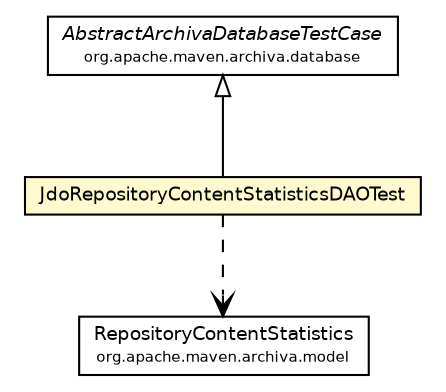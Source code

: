 #!/usr/local/bin/dot
#
# Class diagram 
# Generated by UmlGraph version 4.6 (http://www.spinellis.gr/sw/umlgraph)
#

digraph G {
	edge [fontname="Helvetica",fontsize=10,labelfontname="Helvetica",labelfontsize=10];
	node [fontname="Helvetica",fontsize=10,shape=plaintext];
	// org.apache.maven.archiva.database.AbstractArchivaDatabaseTestCase
	c30477 [label=<<table border="0" cellborder="1" cellspacing="0" cellpadding="2" port="p" href="../AbstractArchivaDatabaseTestCase.html">
		<tr><td><table border="0" cellspacing="0" cellpadding="1">
			<tr><td><font face="Helvetica-Oblique"> AbstractArchivaDatabaseTestCase </font></td></tr>
			<tr><td><font point-size="7.0"> org.apache.maven.archiva.database </font></td></tr>
		</table></td></tr>
		</table>>, fontname="Helvetica", fontcolor="black", fontsize=9.0];
	// org.apache.maven.archiva.database.jdo.JdoRepositoryContentStatisticsDAOTest
	c30499 [label=<<table border="0" cellborder="1" cellspacing="0" cellpadding="2" port="p" bgcolor="lemonChiffon" href="./JdoRepositoryContentStatisticsDAOTest.html">
		<tr><td><table border="0" cellspacing="0" cellpadding="1">
			<tr><td> JdoRepositoryContentStatisticsDAOTest </td></tr>
		</table></td></tr>
		</table>>, fontname="Helvetica", fontcolor="black", fontsize=9.0];
	//org.apache.maven.archiva.database.jdo.JdoRepositoryContentStatisticsDAOTest extends org.apache.maven.archiva.database.AbstractArchivaDatabaseTestCase
	c30477:p -> c30499:p [dir=back,arrowtail=empty];
	// org.apache.maven.archiva.database.jdo.JdoRepositoryContentStatisticsDAOTest DEPEND org.apache.maven.archiva.model.RepositoryContentStatistics
	c30499:p -> c30615:p [taillabel="", label="", headlabel="", fontname="Helvetica", fontcolor="black", fontsize=10.0, color="black", arrowhead=open, style=dashed];
	// org.apache.maven.archiva.model.RepositoryContentStatistics
	c30615 [label=<<table border="0" cellborder="1" cellspacing="0" cellpadding="2" port="p" href="http://java.sun.com/j2se/1.4.2/docs/api/org/apache/maven/archiva/model/RepositoryContentStatistics.html">
		<tr><td><table border="0" cellspacing="0" cellpadding="1">
			<tr><td> RepositoryContentStatistics </td></tr>
			<tr><td><font point-size="7.0"> org.apache.maven.archiva.model </font></td></tr>
		</table></td></tr>
		</table>>, fontname="Helvetica", fontcolor="black", fontsize=9.0];
}

